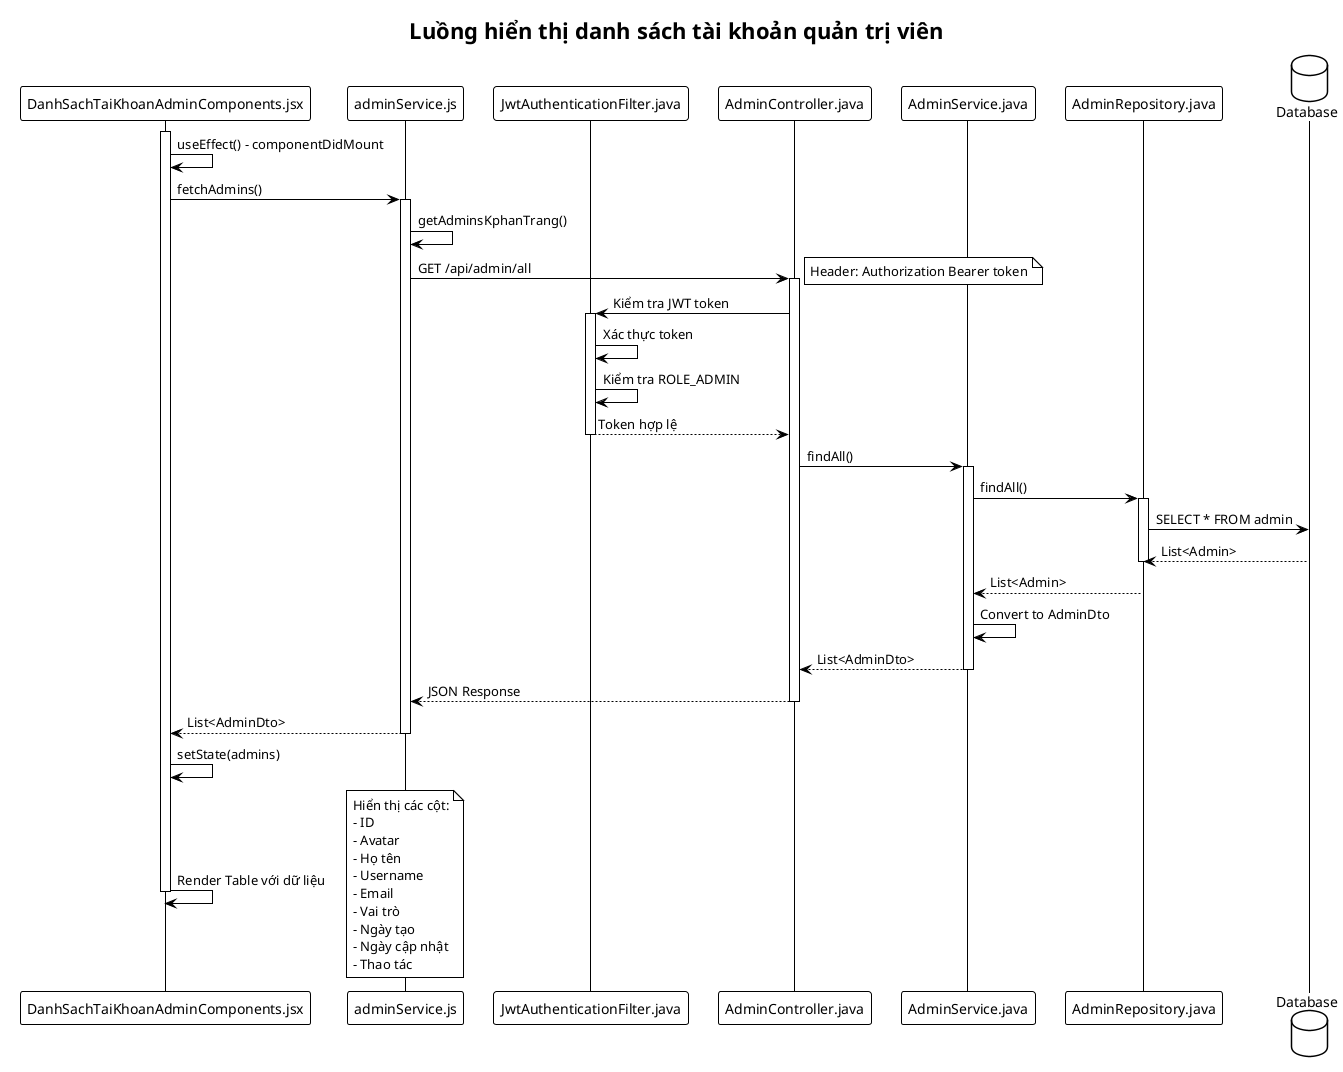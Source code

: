 @startuml
!theme plain
title Luồng hiển thị danh sách tài khoản quản trị viên

participant "DanhSachTaiKhoanAdminComponents.jsx" as component
participant "adminService.js" as service
participant "JwtAuthenticationFilter.java" as jwtFilter
participant "AdminController.java" as controller
participant "AdminService.java" as adminService
participant "AdminRepository.java" as repository
database "Database" as db

activate component
component -> component: useEffect() - componentDidMount
component -> service: fetchAdmins()
activate service
service -> service: getAdminsKphanTrang()
service -> controller: GET /api/admin/all
note right: Header: Authorization Bearer token

activate controller
controller -> jwtFilter: Kiểm tra JWT token
activate jwtFilter
jwtFilter -> jwtFilter: Xác thực token
jwtFilter -> jwtFilter: Kiểm tra ROLE_ADMIN
jwtFilter --> controller: Token hợp lệ
deactivate jwtFilter

controller -> adminService: findAll()
activate adminService
adminService -> repository: findAll()
activate repository
repository -> db: SELECT * FROM admin
db --> repository: List<Admin>
deactivate repository
repository --> adminService: List<Admin>
adminService -> adminService: Convert to AdminDto
adminService --> controller: List<AdminDto>
deactivate adminService
controller --> service: JSON Response
deactivate controller
service --> component: List<AdminDto>
deactivate service

component -> component: setState(admins)
component -> component: Render Table với dữ liệu
note right
Hiển thị các cột:
- ID
- Avatar
- Họ tên
- Username
- Email
- Vai trò
- Ngày tạo
- Ngày cập nhật
- Thao tác
end note
deactivate component
@enduml